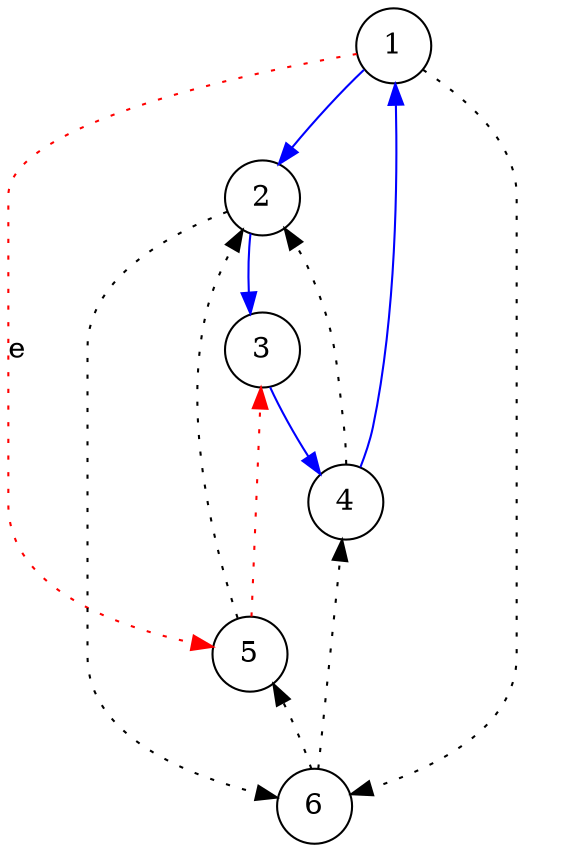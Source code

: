 digraph {
  "1" [
    shape = "circle",
  ];
  "2" [
    shape = "circle",
  ];
  "3" [
    shape = "circle",
  ];
  "4" [
    shape = "circle",
  ];
  "5" [
    shape = "circle",
  ];
  "6" [
    shape = "circle",
  ];
  "1" -> "2" -> "3" -> "4" -> "1" [
    color = "blue",
  ];
  "1" -> "5" [
    label = "e",
    style = "dotted",
    color = "red",
  ];
  "5" -> "3" [
    style = "dotted",
    color = "red",
  ];
  "1" -> "6" -> "5" -> "2" [
    style = "dotted",
  ];
  "2" -> "6" -> "4" -> "2" [
    style = "dotted",
  ];
  "1" -> "2" -> "3" -> "4" -> "5" -> "6" -> "1" [
    style = "invis",
  ];
}